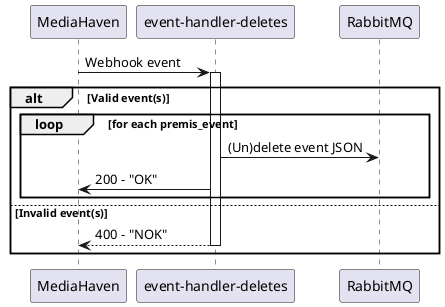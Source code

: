 @startuml event-handler-deletes

MediaHaven -> "event-handler-deletes": Webhook event
activate "event-handler-deletes"
alt Valid event(s)

  loop for each premis_event
 
  "event-handler-deletes" -> RabbitMQ: (Un)delete event JSON

  "event-handler-deletes" -> MediaHaven: 200 - "OK"
  end
else Invalid event(s)
  "event-handler-deletes" --> MediaHaven: 400 - "NOK"
deactivate "event-handler-deletes"
end

@enduml
